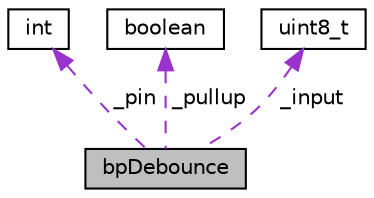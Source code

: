 digraph "bpDebounce"
{
 // LATEX_PDF_SIZE
  edge [fontname="Helvetica",fontsize="10",labelfontname="Helvetica",labelfontsize="10"];
  node [fontname="Helvetica",fontsize="10",shape=record];
  Node1 [label="bpDebounce",height=0.2,width=0.4,color="black", fillcolor="grey75", style="filled", fontcolor="black",tooltip="class pour l'initialisation du bouton'"];
  Node2 -> Node1 [dir="back",color="darkorchid3",fontsize="10",style="dashed",label=" _pin" ,fontname="Helvetica"];
  Node2 [label="int",height=0.2,width=0.4,color="black", fillcolor="white", style="filled",tooltip=" "];
  Node3 -> Node1 [dir="back",color="darkorchid3",fontsize="10",style="dashed",label=" _pullup" ,fontname="Helvetica"];
  Node3 [label="boolean",height=0.2,width=0.4,color="black", fillcolor="white", style="filled",tooltip=" "];
  Node4 -> Node1 [dir="back",color="darkorchid3",fontsize="10",style="dashed",label=" _input" ,fontname="Helvetica"];
  Node4 [label="uint8_t",height=0.2,width=0.4,color="black", fillcolor="white", style="filled",tooltip=" "];
}
